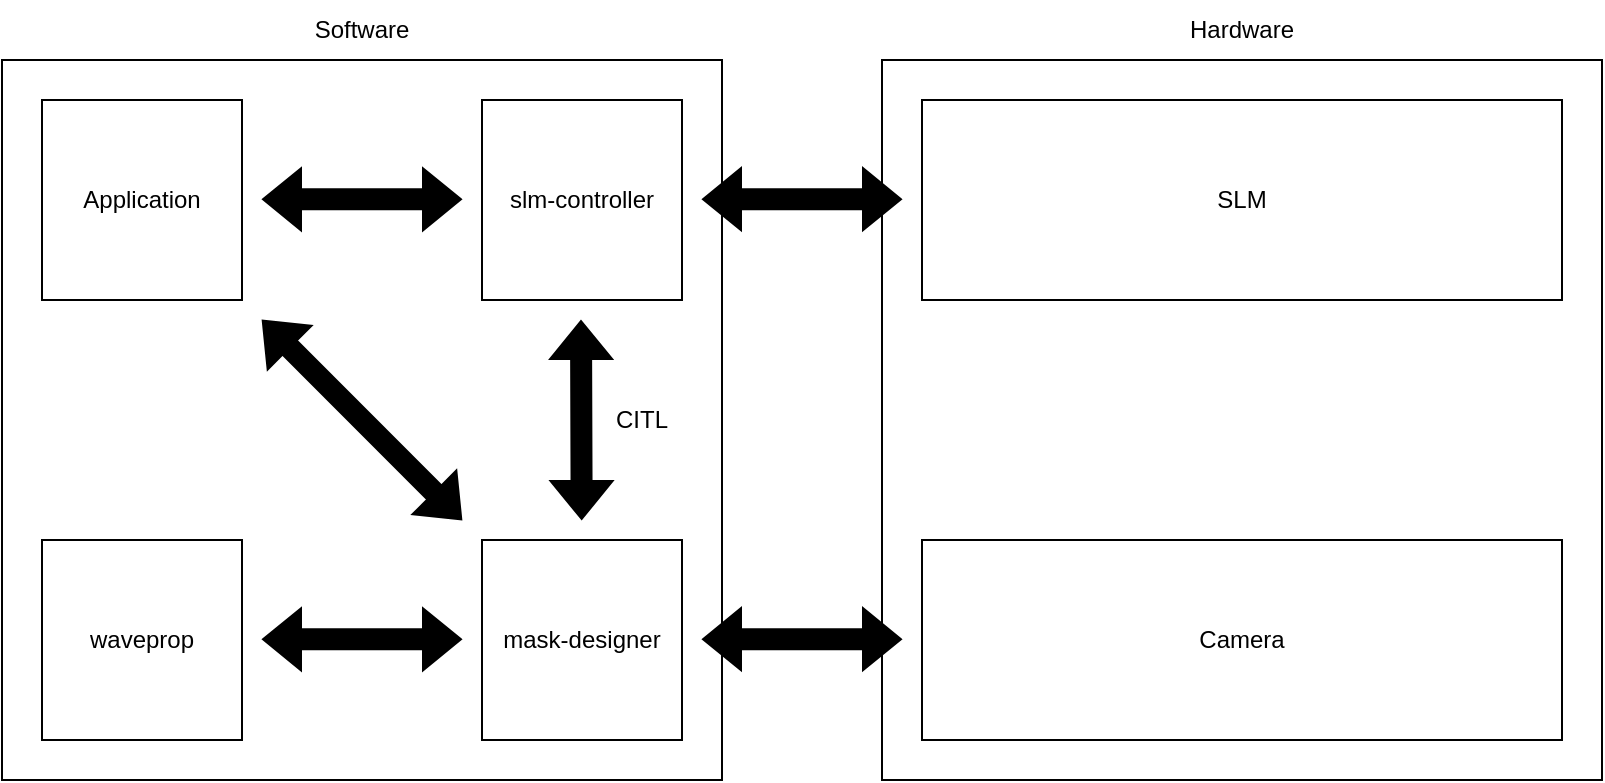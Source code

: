 <mxfile scale="1" border="10">
    <diagram id="fNfvv5zCHtKDAtVlrwFy" name="Page-1">
        <mxGraphModel dx="760" dy="378" grid="1" gridSize="10" guides="1" tooltips="1" connect="1" arrows="1" fold="1" page="1" pageScale="1" pageWidth="1169" pageHeight="827" background="#ffffff" math="0" shadow="0">
            <root>
                <mxCell id="0"/>
                <mxCell id="1" parent="0"/>
                <mxCell id="2" value="" style="rounded=0;whiteSpace=wrap;html=1;fillColor=none;" parent="1" vertex="1">
                    <mxGeometry x="60" y="100" width="360" height="360" as="geometry"/>
                </mxCell>
                <mxCell id="4WJjTBDca-TGej2Zey_a-18" value="" style="shape=flexArrow;endArrow=classic;startArrow=classic;html=1;rounded=0;fillColor=#000000;" parent="1" edge="1">
                    <mxGeometry width="100" height="100" relative="1" as="geometry">
                        <mxPoint x="349.84" y="330" as="sourcePoint"/>
                        <mxPoint x="349.5" y="230" as="targetPoint"/>
                    </mxGeometry>
                </mxCell>
                <mxCell id="4WJjTBDca-TGej2Zey_a-19" value="" style="shape=flexArrow;endArrow=classic;startArrow=classic;html=1;rounded=0;fillColor=#000000;" parent="1" edge="1">
                    <mxGeometry width="100" height="100" relative="1" as="geometry">
                        <mxPoint x="290" y="169.66" as="sourcePoint"/>
                        <mxPoint x="190" y="169.66" as="targetPoint"/>
                    </mxGeometry>
                </mxCell>
                <mxCell id="4WJjTBDca-TGej2Zey_a-20" value="" style="shape=flexArrow;endArrow=classic;startArrow=classic;html=1;rounded=0;fillColor=#000000;" parent="1" edge="1">
                    <mxGeometry width="100" height="100" relative="1" as="geometry">
                        <mxPoint x="290" y="389.66" as="sourcePoint"/>
                        <mxPoint x="190" y="389.66" as="targetPoint"/>
                    </mxGeometry>
                </mxCell>
                <mxCell id="4WJjTBDca-TGej2Zey_a-21" value="" style="shape=flexArrow;endArrow=classic;startArrow=classic;html=1;rounded=0;fillColor=#000000;" parent="1" edge="1">
                    <mxGeometry width="100" height="100" relative="1" as="geometry">
                        <mxPoint x="290" y="330" as="sourcePoint"/>
                        <mxPoint x="190" y="230" as="targetPoint"/>
                    </mxGeometry>
                </mxCell>
                <mxCell id="4WJjTBDca-TGej2Zey_a-22" value="CITL" style="text;html=1;strokeColor=none;fillColor=none;align=center;verticalAlign=middle;whiteSpace=wrap;rounded=0;" parent="1" vertex="1">
                    <mxGeometry x="350" y="265" width="60" height="30" as="geometry"/>
                </mxCell>
                <mxCell id="4WJjTBDca-TGej2Zey_a-23" value="Application" style="text;html=1;strokeColor=default;fillColor=none;align=center;verticalAlign=middle;whiteSpace=wrap;rounded=0;" parent="1" vertex="1">
                    <mxGeometry x="80" y="120" width="100" height="100" as="geometry"/>
                </mxCell>
                <mxCell id="4WJjTBDca-TGej2Zey_a-24" value="slm-controller" style="text;html=1;strokeColor=default;fillColor=none;align=center;verticalAlign=middle;whiteSpace=wrap;rounded=0;" parent="1" vertex="1">
                    <mxGeometry x="300" y="120" width="100" height="100" as="geometry"/>
                </mxCell>
                <mxCell id="4WJjTBDca-TGej2Zey_a-25" value="mask-designer" style="text;html=1;strokeColor=default;fillColor=none;align=center;verticalAlign=middle;whiteSpace=wrap;rounded=0;" parent="1" vertex="1">
                    <mxGeometry x="300" y="340" width="100" height="100" as="geometry"/>
                </mxCell>
                <mxCell id="4WJjTBDca-TGej2Zey_a-26" value="waveprop" style="text;html=1;strokeColor=default;fillColor=none;align=center;verticalAlign=middle;whiteSpace=wrap;rounded=0;" parent="1" vertex="1">
                    <mxGeometry x="80" y="340" width="100" height="100" as="geometry"/>
                </mxCell>
                <mxCell id="3" value="" style="rounded=0;whiteSpace=wrap;html=1;fillColor=none;" parent="1" vertex="1">
                    <mxGeometry x="500" y="100" width="360" height="360" as="geometry"/>
                </mxCell>
                <mxCell id="4" value="SLM" style="text;html=1;strokeColor=default;fillColor=none;align=center;verticalAlign=middle;whiteSpace=wrap;rounded=0;" parent="1" vertex="1">
                    <mxGeometry x="520" y="120" width="320" height="100" as="geometry"/>
                </mxCell>
                <mxCell id="5" value="Camera" style="text;html=1;strokeColor=default;fillColor=none;align=center;verticalAlign=middle;whiteSpace=wrap;rounded=0;" parent="1" vertex="1">
                    <mxGeometry x="520" y="340" width="320" height="100" as="geometry"/>
                </mxCell>
                <mxCell id="6" value="" style="shape=flexArrow;endArrow=classic;startArrow=classic;html=1;rounded=0;fillColor=#000000;" parent="1" edge="1">
                    <mxGeometry width="100" height="100" relative="1" as="geometry">
                        <mxPoint x="510" y="169.58" as="sourcePoint"/>
                        <mxPoint x="410" y="169.58" as="targetPoint"/>
                    </mxGeometry>
                </mxCell>
                <mxCell id="7" value="" style="shape=flexArrow;endArrow=classic;startArrow=classic;html=1;rounded=0;fillColor=#000000;" parent="1" edge="1">
                    <mxGeometry width="100" height="100" relative="1" as="geometry">
                        <mxPoint x="510" y="389.58" as="sourcePoint"/>
                        <mxPoint x="410" y="389.58" as="targetPoint"/>
                    </mxGeometry>
                </mxCell>
                <mxCell id="8" value="Software" style="text;html=1;strokeColor=none;fillColor=none;align=center;verticalAlign=middle;whiteSpace=wrap;rounded=0;" parent="1" vertex="1">
                    <mxGeometry x="210" y="70" width="60" height="30" as="geometry"/>
                </mxCell>
                <mxCell id="9" value="Hardware" style="text;html=1;strokeColor=none;fillColor=none;align=center;verticalAlign=middle;whiteSpace=wrap;rounded=0;" parent="1" vertex="1">
                    <mxGeometry x="650" y="70" width="60" height="30" as="geometry"/>
                </mxCell>
            </root>
        </mxGraphModel>
    </diagram>
</mxfile>